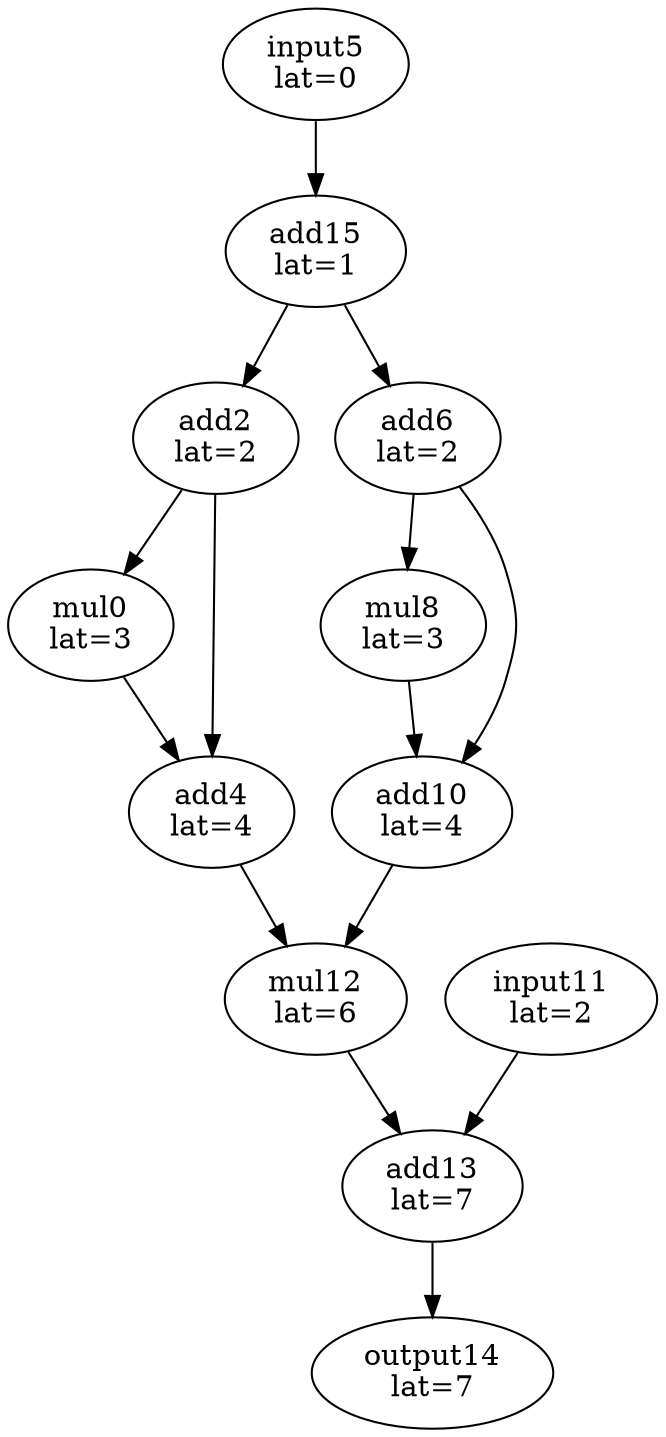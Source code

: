 Digraph G {
"input5"[label = "\N\nlat=0"];
"input11"[label = "\N\nlat=2"];
"output14"[label = "\N\nlat=7"];
"add13"->"output14"
"mul0"[label = "\N\nlat=3"];
"add2"->"mul0";
"add2"[label = "\N\nlat=2"];
"add15"->"add2";
"add4"[label = "\N\nlat=4"];
"mul0"->"add4";
"add2"->"add4";
"add6"[label = "\N\nlat=2"];
"add15"->"add6";
"mul8"[label = "\N\nlat=3"];
"add6"->"mul8";
"add10"[label = "\N\nlat=4"];
"add6"->"add10";
"mul8"->"add10";
"mul12"[label = "\N\nlat=6"];
"add10"->"mul12";
"add4"->"mul12";
"add13"[label = "\N\nlat=7"];
"mul12"->"add13";
"input11"->"add13";
"add15"[label = "\N\nlat=1"];
"input5"->"add15";
}
